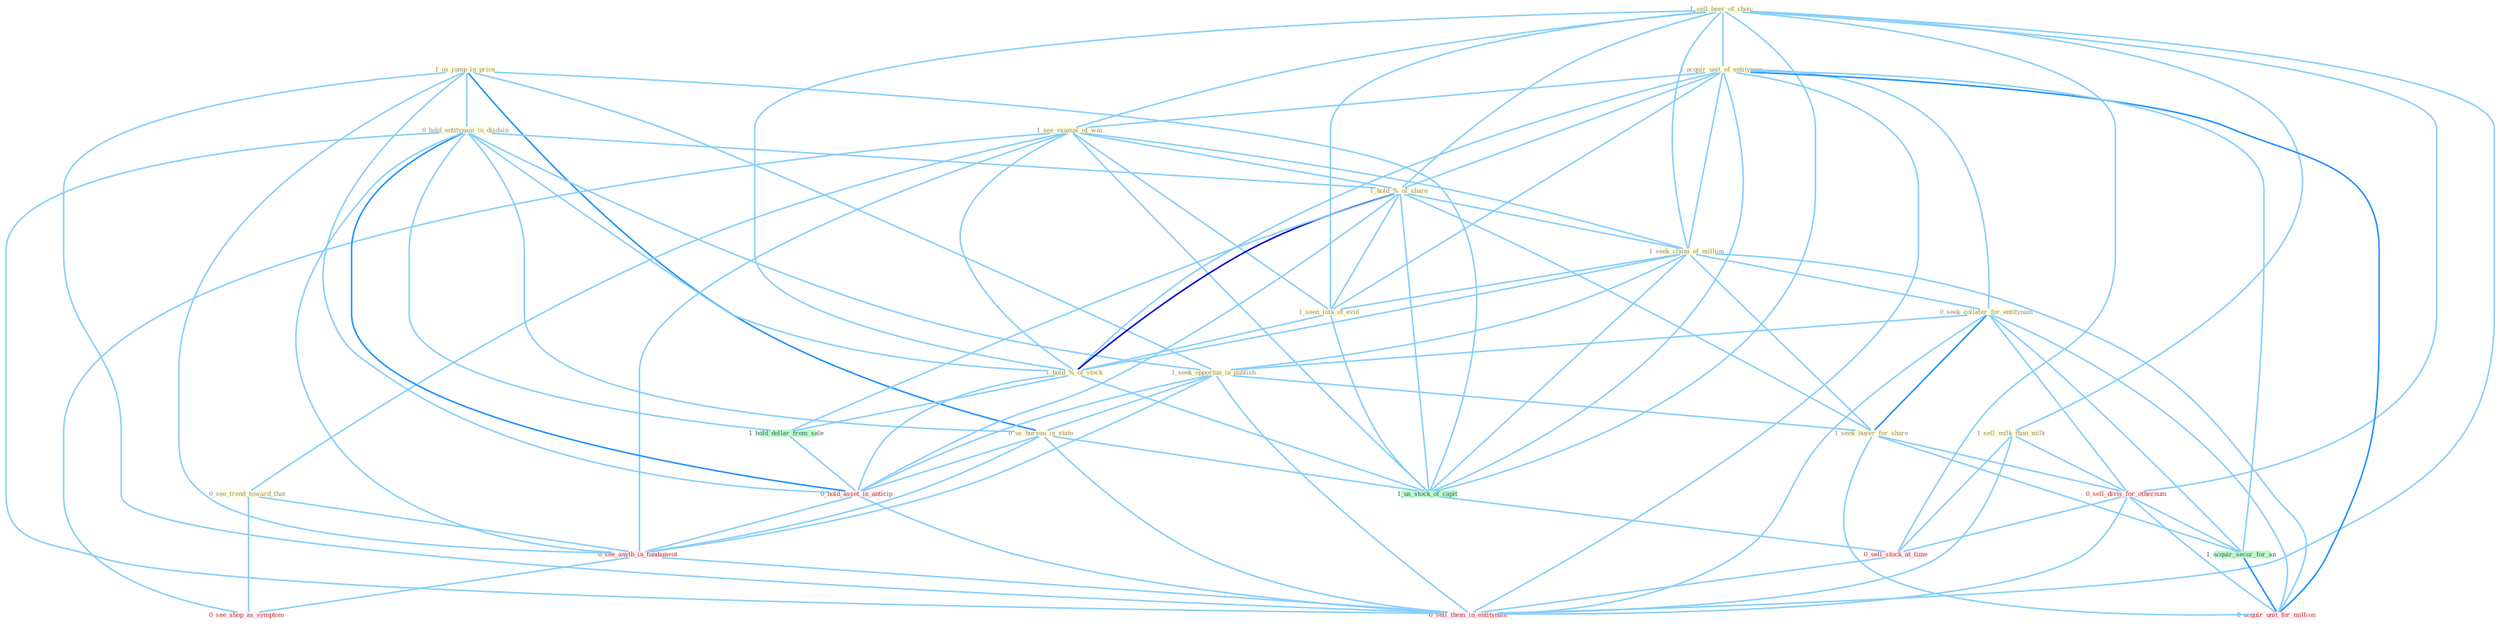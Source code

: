 Graph G{ 
    node
    [shape=polygon,style=filled,width=.5,height=.06,color="#BDFCC9",fixedsize=true,fontsize=4,
    fontcolor="#2f4f4f"];
    {node
    [color="#ffffe0", fontcolor="#8b7d6b"] "1_sell_beer_of_choic " "1_us_jump_in_price " "1_acquir_unit_of_entitynam " "1_see_exampl_of_wai " "1_sell_milk_than_milk " "0_hold_entitynam_in_disdain " "1_hold_%_of_share " "1_seek_claim_of_million " "1_seen_iota_of_evid " "0_seek_collater_for_entitynam " "1_seek_opportun_in_publish " "0_us_bureau_in_state " "0_see_trend_toward_that " "1_hold_%_of_stock " "1_seek_buyer_for_share "}
{node [color="#fff0f5", fontcolor="#b22222"] "0_sell_divis_for_othernum " "0_hold_asset_in_anticip " "0_sell_stock_at_time " "0_see_anyth_in_fundament " "0_acquir_unit_for_million " "0_see_shop_as_symptom " "0_sell_them_in_entitynam "}
edge [color="#B0E2FF"];

	"1_sell_beer_of_choic " -- "1_acquir_unit_of_entitynam " [w="1", color="#87cefa" ];
	"1_sell_beer_of_choic " -- "1_see_exampl_of_wai " [w="1", color="#87cefa" ];
	"1_sell_beer_of_choic " -- "1_sell_milk_than_milk " [w="1", color="#87cefa" ];
	"1_sell_beer_of_choic " -- "1_hold_%_of_share " [w="1", color="#87cefa" ];
	"1_sell_beer_of_choic " -- "1_seek_claim_of_million " [w="1", color="#87cefa" ];
	"1_sell_beer_of_choic " -- "1_seen_iota_of_evid " [w="1", color="#87cefa" ];
	"1_sell_beer_of_choic " -- "1_hold_%_of_stock " [w="1", color="#87cefa" ];
	"1_sell_beer_of_choic " -- "0_sell_divis_for_othernum " [w="1", color="#87cefa" ];
	"1_sell_beer_of_choic " -- "1_us_stock_of_capit " [w="1", color="#87cefa" ];
	"1_sell_beer_of_choic " -- "0_sell_stock_at_time " [w="1", color="#87cefa" ];
	"1_sell_beer_of_choic " -- "0_sell_them_in_entitynam " [w="1", color="#87cefa" ];
	"1_us_jump_in_price " -- "0_hold_entitynam_in_disdain " [w="1", color="#87cefa" ];
	"1_us_jump_in_price " -- "1_seek_opportun_in_publish " [w="1", color="#87cefa" ];
	"1_us_jump_in_price " -- "0_us_bureau_in_state " [w="2", color="#1e90ff" , len=0.8];
	"1_us_jump_in_price " -- "1_us_stock_of_capit " [w="1", color="#87cefa" ];
	"1_us_jump_in_price " -- "0_hold_asset_in_anticip " [w="1", color="#87cefa" ];
	"1_us_jump_in_price " -- "0_see_anyth_in_fundament " [w="1", color="#87cefa" ];
	"1_us_jump_in_price " -- "0_sell_them_in_entitynam " [w="1", color="#87cefa" ];
	"1_acquir_unit_of_entitynam " -- "1_see_exampl_of_wai " [w="1", color="#87cefa" ];
	"1_acquir_unit_of_entitynam " -- "1_hold_%_of_share " [w="1", color="#87cefa" ];
	"1_acquir_unit_of_entitynam " -- "1_seek_claim_of_million " [w="1", color="#87cefa" ];
	"1_acquir_unit_of_entitynam " -- "1_seen_iota_of_evid " [w="1", color="#87cefa" ];
	"1_acquir_unit_of_entitynam " -- "0_seek_collater_for_entitynam " [w="1", color="#87cefa" ];
	"1_acquir_unit_of_entitynam " -- "1_hold_%_of_stock " [w="1", color="#87cefa" ];
	"1_acquir_unit_of_entitynam " -- "1_acquir_secur_for_an " [w="1", color="#87cefa" ];
	"1_acquir_unit_of_entitynam " -- "1_us_stock_of_capit " [w="1", color="#87cefa" ];
	"1_acquir_unit_of_entitynam " -- "0_acquir_unit_for_million " [w="2", color="#1e90ff" , len=0.8];
	"1_acquir_unit_of_entitynam " -- "0_sell_them_in_entitynam " [w="1", color="#87cefa" ];
	"1_see_exampl_of_wai " -- "1_hold_%_of_share " [w="1", color="#87cefa" ];
	"1_see_exampl_of_wai " -- "1_seek_claim_of_million " [w="1", color="#87cefa" ];
	"1_see_exampl_of_wai " -- "1_seen_iota_of_evid " [w="1", color="#87cefa" ];
	"1_see_exampl_of_wai " -- "0_see_trend_toward_that " [w="1", color="#87cefa" ];
	"1_see_exampl_of_wai " -- "1_hold_%_of_stock " [w="1", color="#87cefa" ];
	"1_see_exampl_of_wai " -- "1_us_stock_of_capit " [w="1", color="#87cefa" ];
	"1_see_exampl_of_wai " -- "0_see_anyth_in_fundament " [w="1", color="#87cefa" ];
	"1_see_exampl_of_wai " -- "0_see_shop_as_symptom " [w="1", color="#87cefa" ];
	"1_sell_milk_than_milk " -- "0_sell_divis_for_othernum " [w="1", color="#87cefa" ];
	"1_sell_milk_than_milk " -- "0_sell_stock_at_time " [w="1", color="#87cefa" ];
	"1_sell_milk_than_milk " -- "0_sell_them_in_entitynam " [w="1", color="#87cefa" ];
	"0_hold_entitynam_in_disdain " -- "1_hold_%_of_share " [w="1", color="#87cefa" ];
	"0_hold_entitynam_in_disdain " -- "1_seek_opportun_in_publish " [w="1", color="#87cefa" ];
	"0_hold_entitynam_in_disdain " -- "0_us_bureau_in_state " [w="1", color="#87cefa" ];
	"0_hold_entitynam_in_disdain " -- "1_hold_%_of_stock " [w="1", color="#87cefa" ];
	"0_hold_entitynam_in_disdain " -- "1_hold_dollar_from_sale " [w="1", color="#87cefa" ];
	"0_hold_entitynam_in_disdain " -- "0_hold_asset_in_anticip " [w="2", color="#1e90ff" , len=0.8];
	"0_hold_entitynam_in_disdain " -- "0_see_anyth_in_fundament " [w="1", color="#87cefa" ];
	"0_hold_entitynam_in_disdain " -- "0_sell_them_in_entitynam " [w="1", color="#87cefa" ];
	"1_hold_%_of_share " -- "1_seek_claim_of_million " [w="1", color="#87cefa" ];
	"1_hold_%_of_share " -- "1_seen_iota_of_evid " [w="1", color="#87cefa" ];
	"1_hold_%_of_share " -- "1_hold_%_of_stock " [w="3", color="#0000cd" , len=0.6];
	"1_hold_%_of_share " -- "1_seek_buyer_for_share " [w="1", color="#87cefa" ];
	"1_hold_%_of_share " -- "1_us_stock_of_capit " [w="1", color="#87cefa" ];
	"1_hold_%_of_share " -- "1_hold_dollar_from_sale " [w="1", color="#87cefa" ];
	"1_hold_%_of_share " -- "0_hold_asset_in_anticip " [w="1", color="#87cefa" ];
	"1_seek_claim_of_million " -- "1_seen_iota_of_evid " [w="1", color="#87cefa" ];
	"1_seek_claim_of_million " -- "0_seek_collater_for_entitynam " [w="1", color="#87cefa" ];
	"1_seek_claim_of_million " -- "1_seek_opportun_in_publish " [w="1", color="#87cefa" ];
	"1_seek_claim_of_million " -- "1_hold_%_of_stock " [w="1", color="#87cefa" ];
	"1_seek_claim_of_million " -- "1_seek_buyer_for_share " [w="1", color="#87cefa" ];
	"1_seek_claim_of_million " -- "1_us_stock_of_capit " [w="1", color="#87cefa" ];
	"1_seek_claim_of_million " -- "0_acquir_unit_for_million " [w="1", color="#87cefa" ];
	"1_seen_iota_of_evid " -- "1_hold_%_of_stock " [w="1", color="#87cefa" ];
	"1_seen_iota_of_evid " -- "1_us_stock_of_capit " [w="1", color="#87cefa" ];
	"0_seek_collater_for_entitynam " -- "1_seek_opportun_in_publish " [w="1", color="#87cefa" ];
	"0_seek_collater_for_entitynam " -- "1_seek_buyer_for_share " [w="2", color="#1e90ff" , len=0.8];
	"0_seek_collater_for_entitynam " -- "0_sell_divis_for_othernum " [w="1", color="#87cefa" ];
	"0_seek_collater_for_entitynam " -- "1_acquir_secur_for_an " [w="1", color="#87cefa" ];
	"0_seek_collater_for_entitynam " -- "0_acquir_unit_for_million " [w="1", color="#87cefa" ];
	"0_seek_collater_for_entitynam " -- "0_sell_them_in_entitynam " [w="1", color="#87cefa" ];
	"1_seek_opportun_in_publish " -- "0_us_bureau_in_state " [w="1", color="#87cefa" ];
	"1_seek_opportun_in_publish " -- "1_seek_buyer_for_share " [w="1", color="#87cefa" ];
	"1_seek_opportun_in_publish " -- "0_hold_asset_in_anticip " [w="1", color="#87cefa" ];
	"1_seek_opportun_in_publish " -- "0_see_anyth_in_fundament " [w="1", color="#87cefa" ];
	"1_seek_opportun_in_publish " -- "0_sell_them_in_entitynam " [w="1", color="#87cefa" ];
	"0_us_bureau_in_state " -- "1_us_stock_of_capit " [w="1", color="#87cefa" ];
	"0_us_bureau_in_state " -- "0_hold_asset_in_anticip " [w="1", color="#87cefa" ];
	"0_us_bureau_in_state " -- "0_see_anyth_in_fundament " [w="1", color="#87cefa" ];
	"0_us_bureau_in_state " -- "0_sell_them_in_entitynam " [w="1", color="#87cefa" ];
	"0_see_trend_toward_that " -- "0_see_anyth_in_fundament " [w="1", color="#87cefa" ];
	"0_see_trend_toward_that " -- "0_see_shop_as_symptom " [w="1", color="#87cefa" ];
	"1_hold_%_of_stock " -- "1_us_stock_of_capit " [w="1", color="#87cefa" ];
	"1_hold_%_of_stock " -- "1_hold_dollar_from_sale " [w="1", color="#87cefa" ];
	"1_hold_%_of_stock " -- "0_hold_asset_in_anticip " [w="1", color="#87cefa" ];
	"1_seek_buyer_for_share " -- "0_sell_divis_for_othernum " [w="1", color="#87cefa" ];
	"1_seek_buyer_for_share " -- "1_acquir_secur_for_an " [w="1", color="#87cefa" ];
	"1_seek_buyer_for_share " -- "0_acquir_unit_for_million " [w="1", color="#87cefa" ];
	"0_sell_divis_for_othernum " -- "1_acquir_secur_for_an " [w="1", color="#87cefa" ];
	"0_sell_divis_for_othernum " -- "0_sell_stock_at_time " [w="1", color="#87cefa" ];
	"0_sell_divis_for_othernum " -- "0_acquir_unit_for_million " [w="1", color="#87cefa" ];
	"0_sell_divis_for_othernum " -- "0_sell_them_in_entitynam " [w="1", color="#87cefa" ];
	"1_acquir_secur_for_an " -- "0_acquir_unit_for_million " [w="2", color="#1e90ff" , len=0.8];
	"1_us_stock_of_capit " -- "0_sell_stock_at_time " [w="1", color="#87cefa" ];
	"1_hold_dollar_from_sale " -- "0_hold_asset_in_anticip " [w="1", color="#87cefa" ];
	"0_hold_asset_in_anticip " -- "0_see_anyth_in_fundament " [w="1", color="#87cefa" ];
	"0_hold_asset_in_anticip " -- "0_sell_them_in_entitynam " [w="1", color="#87cefa" ];
	"0_sell_stock_at_time " -- "0_sell_them_in_entitynam " [w="1", color="#87cefa" ];
	"0_see_anyth_in_fundament " -- "0_see_shop_as_symptom " [w="1", color="#87cefa" ];
	"0_see_anyth_in_fundament " -- "0_sell_them_in_entitynam " [w="1", color="#87cefa" ];
}